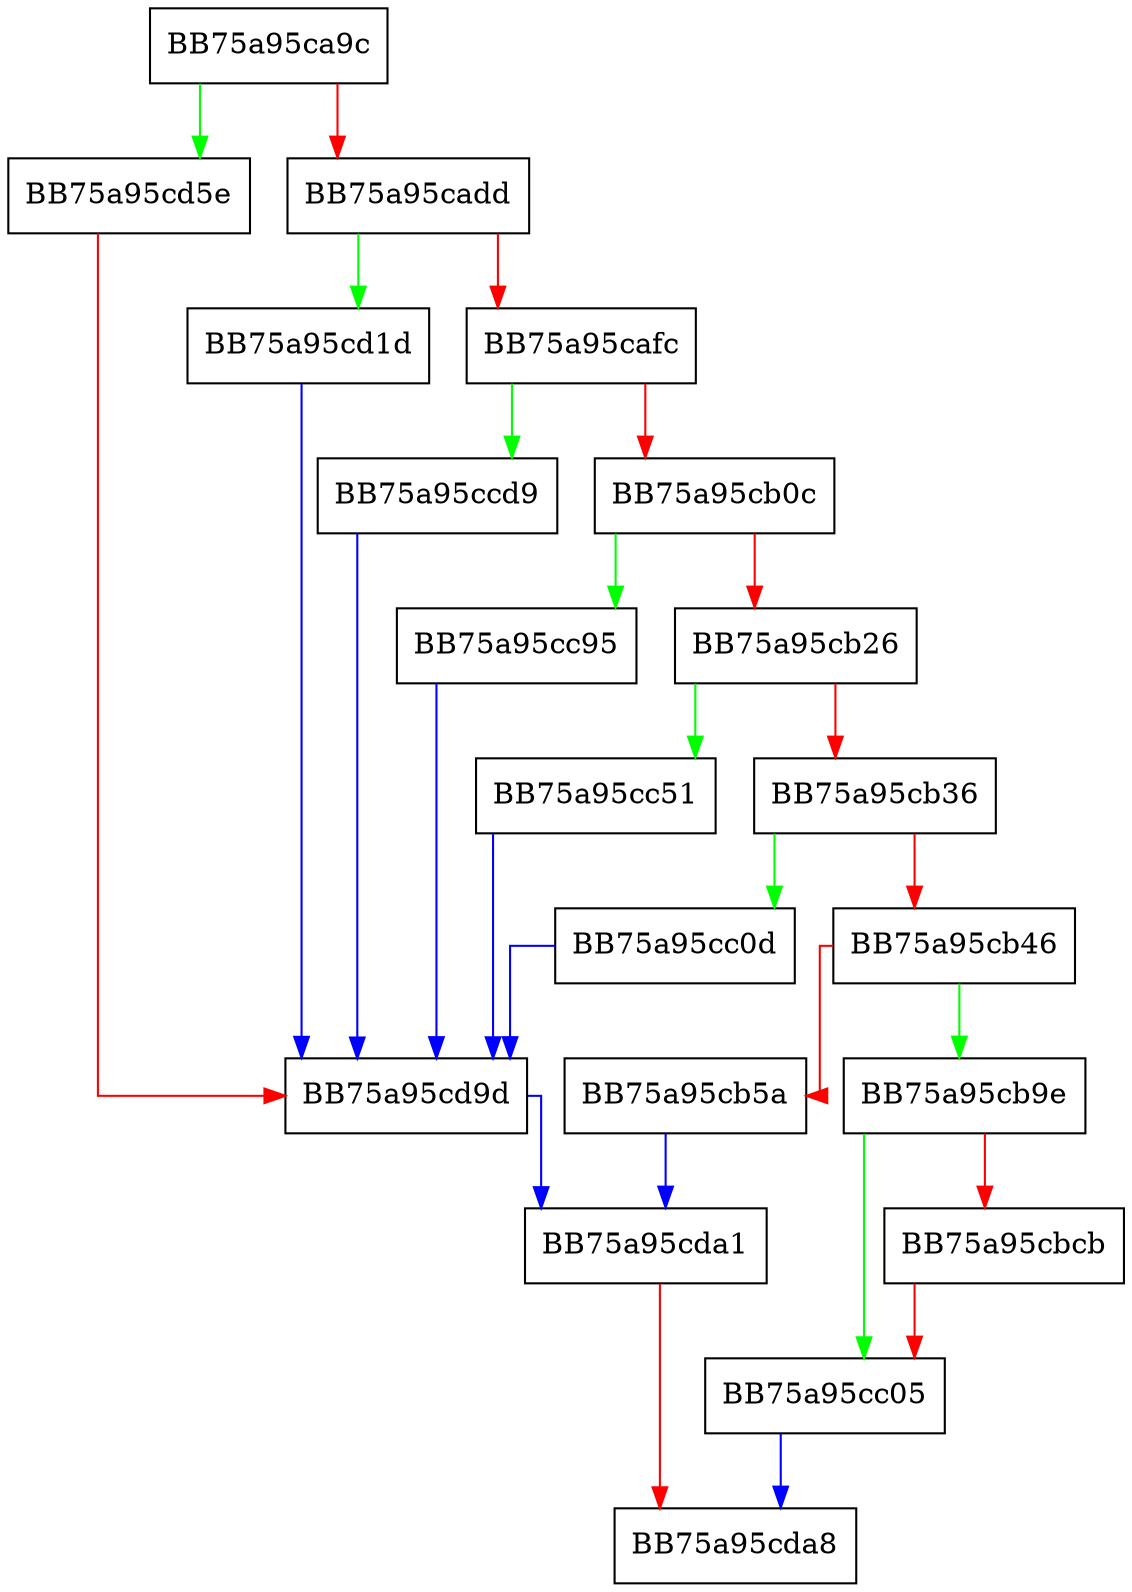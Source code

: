 digraph set_default_config {
  node [shape="box"];
  graph [splines=ortho];
  BB75a95ca9c -> BB75a95cd5e [color="green"];
  BB75a95ca9c -> BB75a95cadd [color="red"];
  BB75a95cadd -> BB75a95cd1d [color="green"];
  BB75a95cadd -> BB75a95cafc [color="red"];
  BB75a95cafc -> BB75a95ccd9 [color="green"];
  BB75a95cafc -> BB75a95cb0c [color="red"];
  BB75a95cb0c -> BB75a95cc95 [color="green"];
  BB75a95cb0c -> BB75a95cb26 [color="red"];
  BB75a95cb26 -> BB75a95cc51 [color="green"];
  BB75a95cb26 -> BB75a95cb36 [color="red"];
  BB75a95cb36 -> BB75a95cc0d [color="green"];
  BB75a95cb36 -> BB75a95cb46 [color="red"];
  BB75a95cb46 -> BB75a95cb9e [color="green"];
  BB75a95cb46 -> BB75a95cb5a [color="red"];
  BB75a95cb5a -> BB75a95cda1 [color="blue"];
  BB75a95cb9e -> BB75a95cc05 [color="green"];
  BB75a95cb9e -> BB75a95cbcb [color="red"];
  BB75a95cbcb -> BB75a95cc05 [color="red"];
  BB75a95cc05 -> BB75a95cda8 [color="blue"];
  BB75a95cc0d -> BB75a95cd9d [color="blue"];
  BB75a95cc51 -> BB75a95cd9d [color="blue"];
  BB75a95cc95 -> BB75a95cd9d [color="blue"];
  BB75a95ccd9 -> BB75a95cd9d [color="blue"];
  BB75a95cd1d -> BB75a95cd9d [color="blue"];
  BB75a95cd5e -> BB75a95cd9d [color="red"];
  BB75a95cd9d -> BB75a95cda1 [color="blue"];
  BB75a95cda1 -> BB75a95cda8 [color="red"];
}